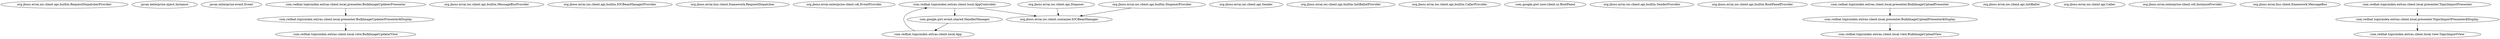//
// Generated IOC bean dependency graph in GraphViz DOT format.
//

digraph g {
  "org.jboss.errai.ioc.client.api.builtin.RequestDispatcherProvider"
  "javax.enterprise.inject.Instance"
  "javax.enterprise.event.Event"
  "com.redhat.topicindex.extras.client.local.view.BulkImageUpdaterView"
  "com.redhat.topicindex.extras.client.local.presenter.BulkImageUpdaterPresenter$Display" -> "com.redhat.topicindex.extras.client.local.view.BulkImageUpdaterView"
  "com.redhat.topicindex.extras.client.local.presenter.BulkImageUpdaterPresenter" -> "com.redhat.topicindex.extras.client.local.presenter.BulkImageUpdaterPresenter$Display"
  "org.jboss.errai.ioc.client.api.builtin.MessageBusProvider"
  "org.jboss.errai.ioc.client.api.builtin.IOCBeanManagerProvider"
  "org.jboss.errai.bus.client.framework.RequestDispatcher"
  "org.jboss.errai.enterprise.client.cdi.EventProvider"
  "org.jboss.errai.ioc.client.container.IOCBeanManager"
  "com.google.gwt.event.shared.HandlerManager" -> "com.redhat.topicindex.extras.client.local.App"
  "com.redhat.topicindex.extras.client.local.App" -> "com.redhat.topicindex.extras.client.local.AppController"
  "com.redhat.topicindex.extras.client.local.AppController" -> "org.jboss.errai.ioc.client.container.IOCBeanManager"
  "com.redhat.topicindex.extras.client.local.AppController" -> "com.google.gwt.event.shared.HandlerManager"
  "org.jboss.errai.ioc.client.api.Sender"
  "org.jboss.errai.ioc.client.api.builtin.InitBallotProvider"
  "org.jboss.errai.ioc.client.api.builtin.CallerProvider"
  "com.google.gwt.user.client.ui.RootPanel"
  "org.jboss.errai.ioc.client.api.builtin.SenderProvider"
  "org.jboss.errai.ioc.client.api.builtin.RootPanelProvider"
  "com.redhat.topicindex.extras.client.local.view.BulkImageUploadView"
  "com.redhat.topicindex.extras.client.local.presenter.BulkImageUploadPresenter$Display" -> "com.redhat.topicindex.extras.client.local.view.BulkImageUploadView"
  "com.redhat.topicindex.extras.client.local.presenter.BulkImageUploadPresenter" -> "com.redhat.topicindex.extras.client.local.presenter.BulkImageUploadPresenter$Display"
  "org.jboss.errai.ioc.client.api.InitBallot"
  "org.jboss.errai.ioc.client.api.Caller"
  "org.jboss.errai.enterprise.client.cdi.InstanceProvider"
  "org.jboss.errai.bus.client.framework.MessageBus"
  "org.jboss.errai.ioc.client.api.Disposer" -> "org.jboss.errai.ioc.client.container.IOCBeanManager"
  "org.jboss.errai.ioc.client.api.builtin.DisposerProvider" -> "org.jboss.errai.ioc.client.container.IOCBeanManager"
  "com.redhat.topicindex.extras.client.local.view.TopicImportView"
  "com.redhat.topicindex.extras.client.local.presenter.TopicImportPresenter$Display" -> "com.redhat.topicindex.extras.client.local.view.TopicImportView"
  "com.redhat.topicindex.extras.client.local.presenter.TopicImportPresenter" -> "com.redhat.topicindex.extras.client.local.presenter.TopicImportPresenter$Display"
}